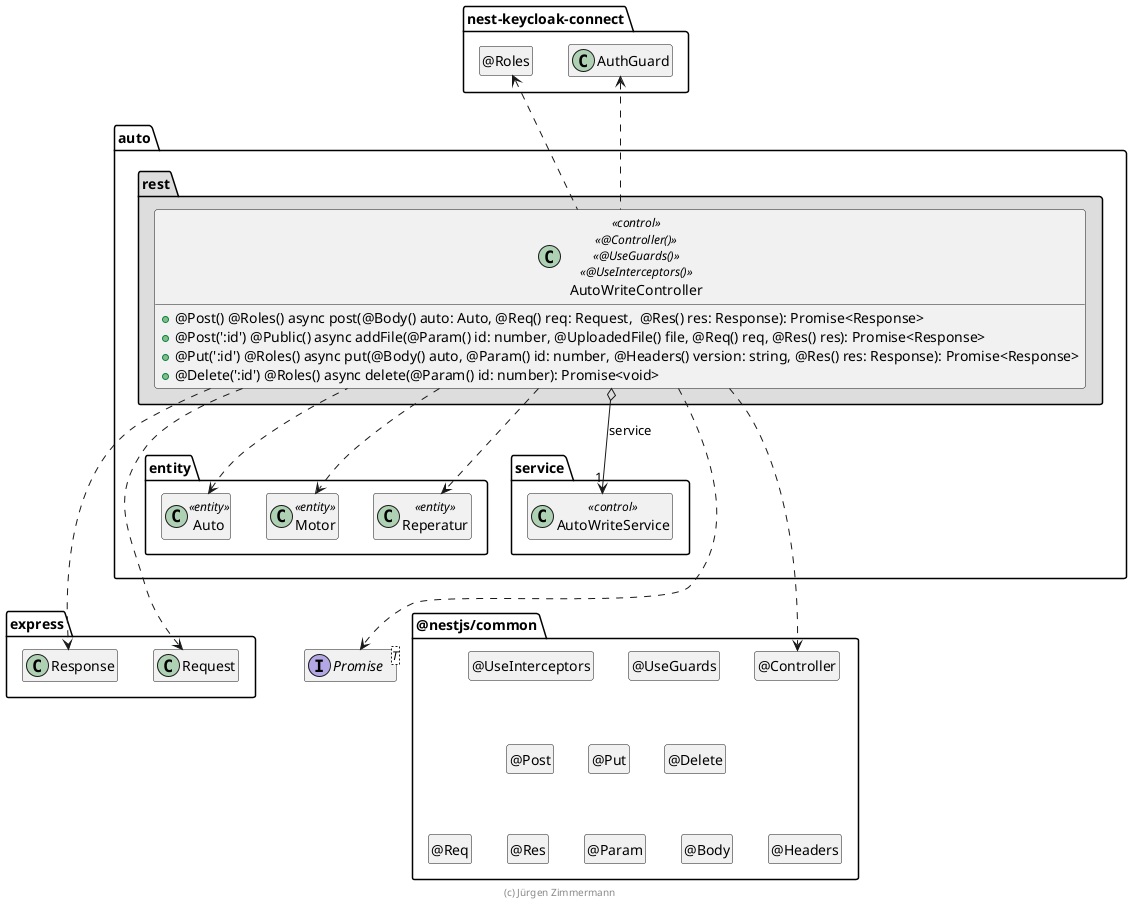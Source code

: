 @startuml Controller-Klasse

interface Promise<T>

package @nestjs/common {
  class "@Controller" as Controller
  hide Controller circle

  class "@UseGuards" as UseGuards
  hide UseGuards circle

  class "@UseInterceptors" as UseInterceptors
  hide UseInterceptors circle

  class "@Post" as Post
  hide Post circle

  class "@Put" as Put
  hide Put circle

  class "@Delete" as Delete
  hide Delete circle

  class "@Req" as Req
  hide Req circle

  class "@Res" as Res
  hide Res circle

  class "@Param" as Param
  hide Param circle

  class "@Body" as Body
  hide Body circle

  class "@Headers" as Headers
  hide Headers circle

  UseInterceptors .[hidden].> Post
  UseInterceptors .[hidden].> Put
  UseInterceptors .[hidden].> Delete

  Post .[hidden].> Req
  Post .[hidden].> Res
  Post .[hidden].> Param
  Post .[hidden].> Body
  Post .[hidden].> Headers
}

package nest-keycloak-connect {
  class AuthGuard

  class "@Roles" as Roles
  hide Roles circle
}

package express {
  class Request
  class Response

  Response .right[hidden].> Controller
}

package auto {
  package entity #FFFFFF {
    class Auto <<entity>>
    class Motor <<entity>>
    class Reperatur <<entity>>

    Auto .[hidden].> Promise
    Auto .[hidden].> Request
  }

  package service {
    class AutoWriteService << control >>
  }

  package rest #DDDDDD {
    class AutoWriteController << control >> << @Controller() >> << @UseGuards() >> << @UseInterceptors() >> {
      + @Post() @Roles() async post(@Body() auto: Auto, @Req() req: Request,  @Res() res: Response): Promise<Response>
      + @Post(':id') @Public() async addFile(@Param() id: number, @UploadedFile() file, @Req() req, @Res() res): Promise<Response>
      + @Put(':id') @Roles() async put(@Body() auto, @Param() id: number, @Headers() version: string, @Res() res: Response): Promise<Response>
      + @Delete(':id') @Roles() async delete(@Param() id: number): Promise<void>
    }

    AutoWriteController o--> "1" AutoWriteService : service
    AutoWriteController ..up> Auto
    AutoWriteController ..> Motor
    AutoWriteController ..> Reperatur

    AutoWriteController ..> Controller

    AutoWriteController .up.> AuthGuard
    AutoWriteController .up.> Roles

    AutoWriteController ..> Request
    AutoWriteController ..> Response
    AutoWriteController ..> Promise

    Auto .up[hidden].> Roles
    AutoWriteService .[hidden].> Request
    AutoWriteService .[hidden].> Promise
  }
}

hide empty members

footer (c) Jürgen Zimmermann

@enduml
